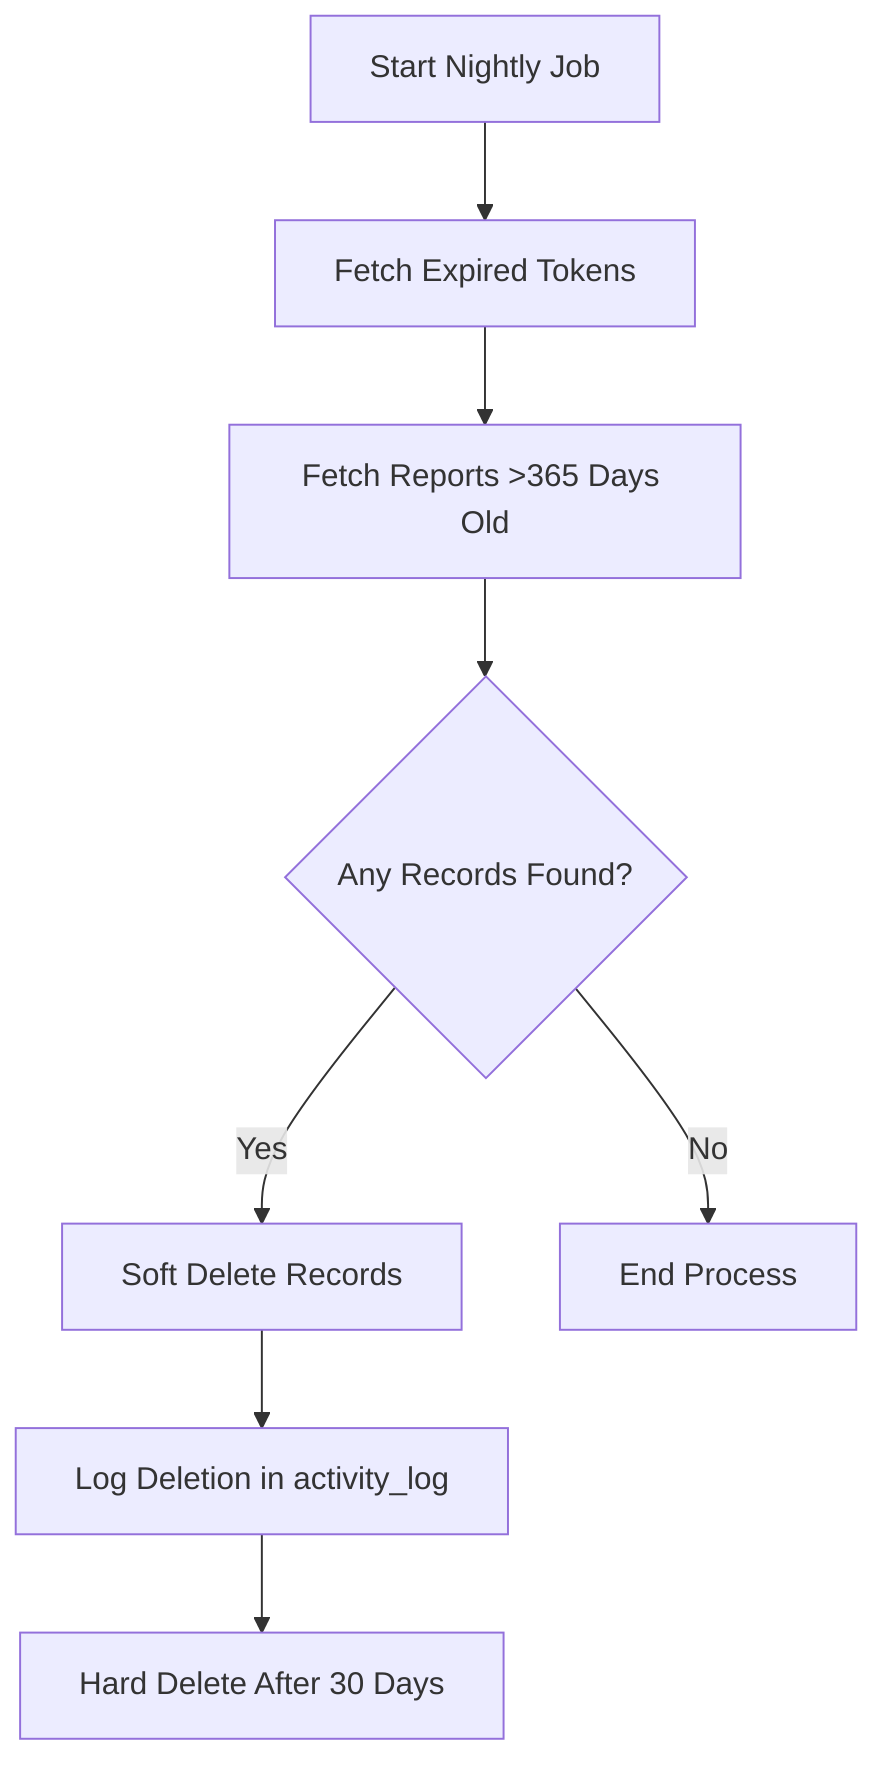 flowchart TD
    A[Start Nightly Job] --> B[Fetch Expired Tokens]
    B --> C[Fetch Reports >365 Days Old]
    C --> D{Any Records Found?}
    D -->|Yes| E[Soft Delete Records]
    E --> F[Log Deletion in activity_log]
    F --> G[Hard Delete After 30 Days]
    D -->|No| H[End Process]